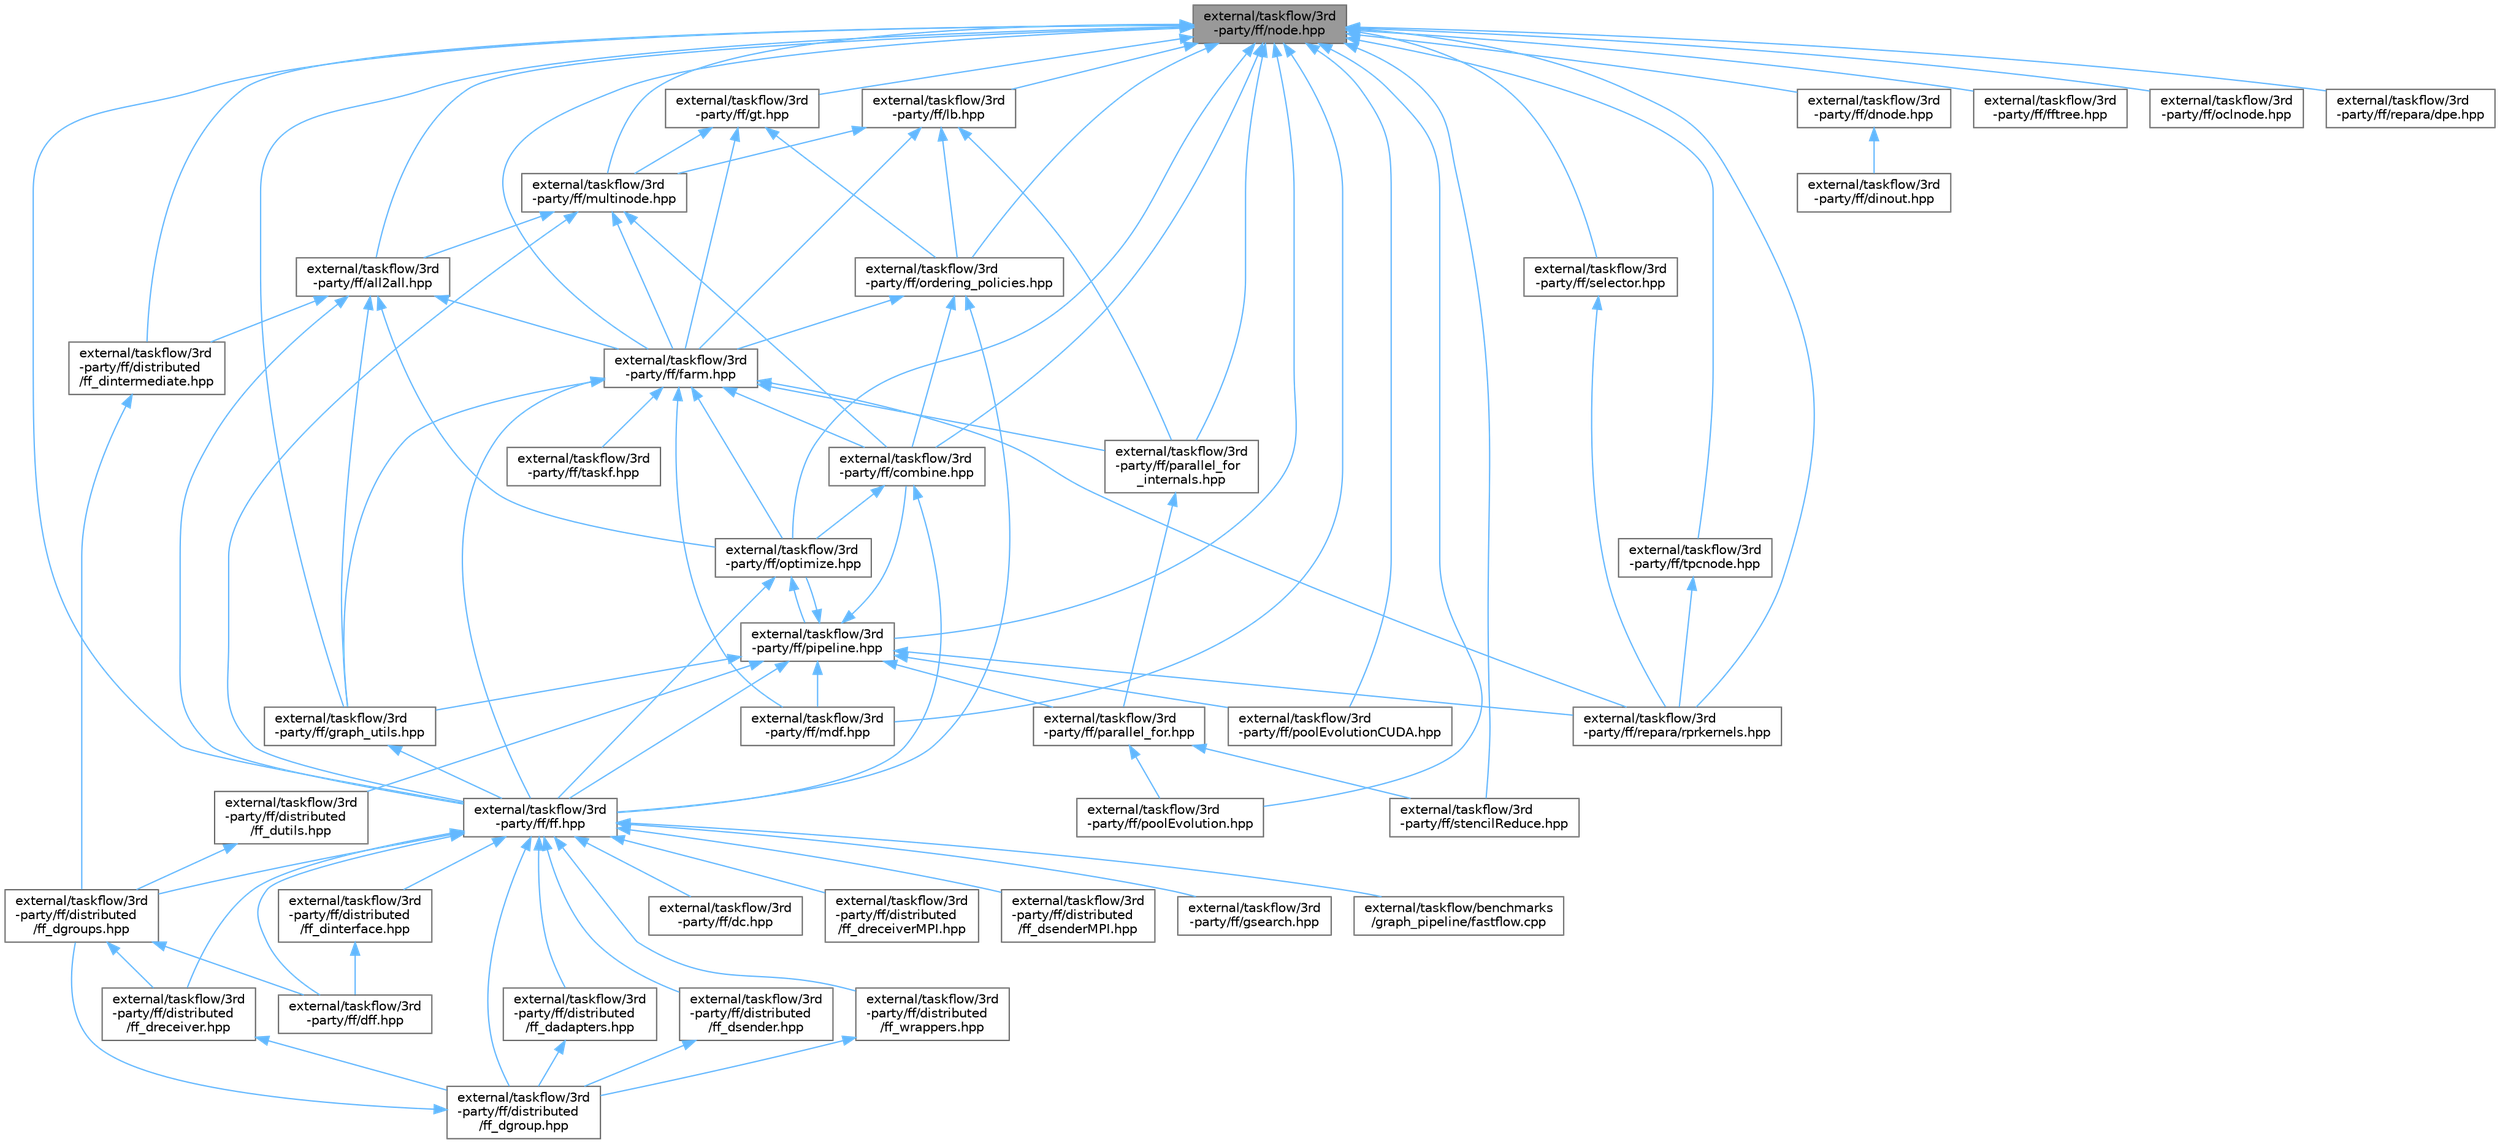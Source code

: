 digraph "external/taskflow/3rd-party/ff/node.hpp"
{
 // LATEX_PDF_SIZE
  bgcolor="transparent";
  edge [fontname=Helvetica,fontsize=10,labelfontname=Helvetica,labelfontsize=10];
  node [fontname=Helvetica,fontsize=10,shape=box,height=0.2,width=0.4];
  Node1 [id="Node000001",label="external/taskflow/3rd\l-party/ff/node.hpp",height=0.2,width=0.4,color="gray40", fillcolor="grey60", style="filled", fontcolor="black",tooltip="FastFlow ff_node"];
  Node1 -> Node2 [id="edge95_Node000001_Node000002",dir="back",color="steelblue1",style="solid",tooltip=" "];
  Node2 [id="Node000002",label="external/taskflow/3rd\l-party/ff/all2all.hpp",height=0.2,width=0.4,color="grey40", fillcolor="white", style="filled",URL="$all2all_8hpp.html",tooltip="FastFlow all-2-all building block"];
  Node2 -> Node3 [id="edge96_Node000002_Node000003",dir="back",color="steelblue1",style="solid",tooltip=" "];
  Node3 [id="Node000003",label="external/taskflow/3rd\l-party/ff/distributed\l/ff_dintermediate.hpp",height=0.2,width=0.4,color="grey40", fillcolor="white", style="filled",URL="$ff__dintermediate_8hpp.html",tooltip=" "];
  Node3 -> Node4 [id="edge97_Node000003_Node000004",dir="back",color="steelblue1",style="solid",tooltip=" "];
  Node4 [id="Node000004",label="external/taskflow/3rd\l-party/ff/distributed\l/ff_dgroups.hpp",height=0.2,width=0.4,color="grey40", fillcolor="white", style="filled",URL="$ff__dgroups_8hpp.html",tooltip=" "];
  Node4 -> Node5 [id="edge98_Node000004_Node000005",dir="back",color="steelblue1",style="solid",tooltip=" "];
  Node5 [id="Node000005",label="external/taskflow/3rd\l-party/ff/dff.hpp",height=0.2,width=0.4,color="grey40", fillcolor="white", style="filled",URL="$dff_8hpp.html",tooltip=" "];
  Node4 -> Node6 [id="edge99_Node000004_Node000006",dir="back",color="steelblue1",style="solid",tooltip=" "];
  Node6 [id="Node000006",label="external/taskflow/3rd\l-party/ff/distributed\l/ff_dreceiver.hpp",height=0.2,width=0.4,color="grey40", fillcolor="white", style="filled",URL="$ff__dreceiver_8hpp.html",tooltip=" "];
  Node6 -> Node7 [id="edge100_Node000006_Node000007",dir="back",color="steelblue1",style="solid",tooltip=" "];
  Node7 [id="Node000007",label="external/taskflow/3rd\l-party/ff/distributed\l/ff_dgroup.hpp",height=0.2,width=0.4,color="grey40", fillcolor="white", style="filled",URL="$ff__dgroup_8hpp.html",tooltip=" "];
  Node7 -> Node4 [id="edge101_Node000007_Node000004",dir="back",color="steelblue1",style="solid",tooltip=" "];
  Node2 -> Node8 [id="edge102_Node000002_Node000008",dir="back",color="steelblue1",style="solid",tooltip=" "];
  Node8 [id="Node000008",label="external/taskflow/3rd\l-party/ff/farm.hpp",height=0.2,width=0.4,color="grey40", fillcolor="white", style="filled",URL="$farm_8hpp.html",tooltip="Farm pattern"];
  Node8 -> Node9 [id="edge103_Node000008_Node000009",dir="back",color="steelblue1",style="solid",tooltip=" "];
  Node9 [id="Node000009",label="external/taskflow/3rd\l-party/ff/combine.hpp",height=0.2,width=0.4,color="grey40", fillcolor="white", style="filled",URL="$combine_8hpp.html",tooltip="FastFlow composition building block"];
  Node9 -> Node10 [id="edge104_Node000009_Node000010",dir="back",color="steelblue1",style="solid",tooltip=" "];
  Node10 [id="Node000010",label="external/taskflow/3rd\l-party/ff/ff.hpp",height=0.2,width=0.4,color="grey40", fillcolor="white", style="filled",URL="$ff_8hpp.html",tooltip=" "];
  Node10 -> Node11 [id="edge105_Node000010_Node000011",dir="back",color="steelblue1",style="solid",tooltip=" "];
  Node11 [id="Node000011",label="external/taskflow/3rd\l-party/ff/dc.hpp",height=0.2,width=0.4,color="grey40", fillcolor="white", style="filled",URL="$dc_8hpp.html",tooltip=" "];
  Node10 -> Node5 [id="edge106_Node000010_Node000005",dir="back",color="steelblue1",style="solid",tooltip=" "];
  Node10 -> Node12 [id="edge107_Node000010_Node000012",dir="back",color="steelblue1",style="solid",tooltip=" "];
  Node12 [id="Node000012",label="external/taskflow/3rd\l-party/ff/distributed\l/ff_dadapters.hpp",height=0.2,width=0.4,color="grey40", fillcolor="white", style="filled",URL="$ff__dadapters_8hpp.html",tooltip=" "];
  Node12 -> Node7 [id="edge108_Node000012_Node000007",dir="back",color="steelblue1",style="solid",tooltip=" "];
  Node10 -> Node7 [id="edge109_Node000010_Node000007",dir="back",color="steelblue1",style="solid",tooltip=" "];
  Node10 -> Node4 [id="edge110_Node000010_Node000004",dir="back",color="steelblue1",style="solid",tooltip=" "];
  Node10 -> Node13 [id="edge111_Node000010_Node000013",dir="back",color="steelblue1",style="solid",tooltip=" "];
  Node13 [id="Node000013",label="external/taskflow/3rd\l-party/ff/distributed\l/ff_dinterface.hpp",height=0.2,width=0.4,color="grey40", fillcolor="white", style="filled",URL="$ff__dinterface_8hpp.html",tooltip=" "];
  Node13 -> Node5 [id="edge112_Node000013_Node000005",dir="back",color="steelblue1",style="solid",tooltip=" "];
  Node10 -> Node6 [id="edge113_Node000010_Node000006",dir="back",color="steelblue1",style="solid",tooltip=" "];
  Node10 -> Node14 [id="edge114_Node000010_Node000014",dir="back",color="steelblue1",style="solid",tooltip=" "];
  Node14 [id="Node000014",label="external/taskflow/3rd\l-party/ff/distributed\l/ff_dreceiverMPI.hpp",height=0.2,width=0.4,color="grey40", fillcolor="white", style="filled",URL="$ff__dreceiver_m_p_i_8hpp.html",tooltip=" "];
  Node10 -> Node15 [id="edge115_Node000010_Node000015",dir="back",color="steelblue1",style="solid",tooltip=" "];
  Node15 [id="Node000015",label="external/taskflow/3rd\l-party/ff/distributed\l/ff_dsender.hpp",height=0.2,width=0.4,color="grey40", fillcolor="white", style="filled",URL="$ff__dsender_8hpp.html",tooltip=" "];
  Node15 -> Node7 [id="edge116_Node000015_Node000007",dir="back",color="steelblue1",style="solid",tooltip=" "];
  Node10 -> Node16 [id="edge117_Node000010_Node000016",dir="back",color="steelblue1",style="solid",tooltip=" "];
  Node16 [id="Node000016",label="external/taskflow/3rd\l-party/ff/distributed\l/ff_dsenderMPI.hpp",height=0.2,width=0.4,color="grey40", fillcolor="white", style="filled",URL="$ff__dsender_m_p_i_8hpp.html",tooltip=" "];
  Node10 -> Node17 [id="edge118_Node000010_Node000017",dir="back",color="steelblue1",style="solid",tooltip=" "];
  Node17 [id="Node000017",label="external/taskflow/3rd\l-party/ff/distributed\l/ff_wrappers.hpp",height=0.2,width=0.4,color="grey40", fillcolor="white", style="filled",URL="$ff__wrappers_8hpp.html",tooltip=" "];
  Node17 -> Node7 [id="edge119_Node000017_Node000007",dir="back",color="steelblue1",style="solid",tooltip=" "];
  Node10 -> Node18 [id="edge120_Node000010_Node000018",dir="back",color="steelblue1",style="solid",tooltip=" "];
  Node18 [id="Node000018",label="external/taskflow/3rd\l-party/ff/gsearch.hpp",height=0.2,width=0.4,color="grey40", fillcolor="white", style="filled",URL="$gsearch_8hpp.html",tooltip="This file implements the graph search skeleton."];
  Node10 -> Node19 [id="edge121_Node000010_Node000019",dir="back",color="steelblue1",style="solid",tooltip=" "];
  Node19 [id="Node000019",label="external/taskflow/benchmarks\l/graph_pipeline/fastflow.cpp",height=0.2,width=0.4,color="grey40", fillcolor="white", style="filled",URL="$fastflow_8cpp.html",tooltip=" "];
  Node9 -> Node20 [id="edge122_Node000009_Node000020",dir="back",color="steelblue1",style="solid",tooltip=" "];
  Node20 [id="Node000020",label="external/taskflow/3rd\l-party/ff/optimize.hpp",height=0.2,width=0.4,color="grey40", fillcolor="white", style="filled",URL="$optimize_8hpp.html",tooltip="FastFlow optimization heuristics"];
  Node20 -> Node10 [id="edge123_Node000020_Node000010",dir="back",color="steelblue1",style="solid",tooltip=" "];
  Node20 -> Node21 [id="edge124_Node000020_Node000021",dir="back",color="steelblue1",style="solid",tooltip=" "];
  Node21 [id="Node000021",label="external/taskflow/3rd\l-party/ff/pipeline.hpp",height=0.2,width=0.4,color="grey40", fillcolor="white", style="filled",URL="$3rd-party_2ff_2pipeline_8hpp.html",tooltip="This file implements the pipeline skeleton, both in the high-level pattern syntax (ff::ff_pipe) and l..."];
  Node21 -> Node9 [id="edge125_Node000021_Node000009",dir="back",color="steelblue1",style="solid",tooltip=" "];
  Node21 -> Node22 [id="edge126_Node000021_Node000022",dir="back",color="steelblue1",style="solid",tooltip=" "];
  Node22 [id="Node000022",label="external/taskflow/3rd\l-party/ff/distributed\l/ff_dutils.hpp",height=0.2,width=0.4,color="grey40", fillcolor="white", style="filled",URL="$ff__dutils_8hpp.html",tooltip=" "];
  Node22 -> Node4 [id="edge127_Node000022_Node000004",dir="back",color="steelblue1",style="solid",tooltip=" "];
  Node21 -> Node10 [id="edge128_Node000021_Node000010",dir="back",color="steelblue1",style="solid",tooltip=" "];
  Node21 -> Node23 [id="edge129_Node000021_Node000023",dir="back",color="steelblue1",style="solid",tooltip=" "];
  Node23 [id="Node000023",label="external/taskflow/3rd\l-party/ff/graph_utils.hpp",height=0.2,width=0.4,color="grey40", fillcolor="white", style="filled",URL="$graph__utils_8hpp.html",tooltip="Utility functions for manipulating the concurrency graph"];
  Node23 -> Node10 [id="edge130_Node000023_Node000010",dir="back",color="steelblue1",style="solid",tooltip=" "];
  Node21 -> Node24 [id="edge131_Node000021_Node000024",dir="back",color="steelblue1",style="solid",tooltip=" "];
  Node24 [id="Node000024",label="external/taskflow/3rd\l-party/ff/mdf.hpp",height=0.2,width=0.4,color="grey40", fillcolor="white", style="filled",URL="$mdf_8hpp.html",tooltip="This file implements the macro dataflow pattern."];
  Node21 -> Node20 [id="edge132_Node000021_Node000020",dir="back",color="steelblue1",style="solid",tooltip=" "];
  Node21 -> Node25 [id="edge133_Node000021_Node000025",dir="back",color="steelblue1",style="solid",tooltip=" "];
  Node25 [id="Node000025",label="external/taskflow/3rd\l-party/ff/parallel_for.hpp",height=0.2,width=0.4,color="grey40", fillcolor="white", style="filled",URL="$parallel__for_8hpp.html",tooltip="It describes the ParallelFor/ParallelForReduce/ParallelForPipeReduce patterns."];
  Node25 -> Node26 [id="edge134_Node000025_Node000026",dir="back",color="steelblue1",style="solid",tooltip=" "];
  Node26 [id="Node000026",label="external/taskflow/3rd\l-party/ff/poolEvolution.hpp",height=0.2,width=0.4,color="grey40", fillcolor="white", style="filled",URL="$pool_evolution_8hpp.html",tooltip="The PoolEvolution pattern models the evolution of a given population."];
  Node25 -> Node27 [id="edge135_Node000025_Node000027",dir="back",color="steelblue1",style="solid",tooltip=" "];
  Node27 [id="Node000027",label="external/taskflow/3rd\l-party/ff/stencilReduce.hpp",height=0.2,width=0.4,color="grey40", fillcolor="white", style="filled",URL="$stencil_reduce_8hpp.html",tooltip=" "];
  Node21 -> Node28 [id="edge136_Node000021_Node000028",dir="back",color="steelblue1",style="solid",tooltip=" "];
  Node28 [id="Node000028",label="external/taskflow/3rd\l-party/ff/poolEvolutionCUDA.hpp",height=0.2,width=0.4,color="grey40", fillcolor="white", style="filled",URL="$pool_evolution_c_u_d_a_8hpp.html",tooltip=" "];
  Node21 -> Node29 [id="edge137_Node000021_Node000029",dir="back",color="steelblue1",style="solid",tooltip=" "];
  Node29 [id="Node000029",label="external/taskflow/3rd\l-party/ff/repara/rprkernels.hpp",height=0.2,width=0.4,color="grey40", fillcolor="white", style="filled",URL="$rprkernels_8hpp.html",tooltip=" "];
  Node8 -> Node10 [id="edge138_Node000008_Node000010",dir="back",color="steelblue1",style="solid",tooltip=" "];
  Node8 -> Node23 [id="edge139_Node000008_Node000023",dir="back",color="steelblue1",style="solid",tooltip=" "];
  Node8 -> Node24 [id="edge140_Node000008_Node000024",dir="back",color="steelblue1",style="solid",tooltip=" "];
  Node8 -> Node20 [id="edge141_Node000008_Node000020",dir="back",color="steelblue1",style="solid",tooltip=" "];
  Node8 -> Node30 [id="edge142_Node000008_Node000030",dir="back",color="steelblue1",style="solid",tooltip=" "];
  Node30 [id="Node000030",label="external/taskflow/3rd\l-party/ff/parallel_for\l_internals.hpp",height=0.2,width=0.4,color="grey40", fillcolor="white", style="filled",URL="$parallel__for__internals_8hpp.html",tooltip="Internal classes and functions for parallel_for/parallel_reduce skeletons."];
  Node30 -> Node25 [id="edge143_Node000030_Node000025",dir="back",color="steelblue1",style="solid",tooltip=" "];
  Node8 -> Node29 [id="edge144_Node000008_Node000029",dir="back",color="steelblue1",style="solid",tooltip=" "];
  Node8 -> Node31 [id="edge145_Node000008_Node000031",dir="back",color="steelblue1",style="solid",tooltip=" "];
  Node31 [id="Node000031",label="external/taskflow/3rd\l-party/ff/taskf.hpp",height=0.2,width=0.4,color="grey40", fillcolor="white", style="filled",URL="$taskf_8hpp.html",tooltip="This file implements a task parallel pattern whose tasks are functions."];
  Node2 -> Node10 [id="edge146_Node000002_Node000010",dir="back",color="steelblue1",style="solid",tooltip=" "];
  Node2 -> Node23 [id="edge147_Node000002_Node000023",dir="back",color="steelblue1",style="solid",tooltip=" "];
  Node2 -> Node20 [id="edge148_Node000002_Node000020",dir="back",color="steelblue1",style="solid",tooltip=" "];
  Node1 -> Node9 [id="edge149_Node000001_Node000009",dir="back",color="steelblue1",style="solid",tooltip=" "];
  Node1 -> Node3 [id="edge150_Node000001_Node000003",dir="back",color="steelblue1",style="solid",tooltip=" "];
  Node1 -> Node32 [id="edge151_Node000001_Node000032",dir="back",color="steelblue1",style="solid",tooltip=" "];
  Node32 [id="Node000032",label="external/taskflow/3rd\l-party/ff/dnode.hpp",height=0.2,width=0.4,color="grey40", fillcolor="white", style="filled",URL="$dnode_8hpp.html",tooltip="Contains the definition of the ff_dnode class, which is an extension of the base class ff_node,..."];
  Node32 -> Node33 [id="edge152_Node000032_Node000033",dir="back",color="steelblue1",style="solid",tooltip=" "];
  Node33 [id="Node000033",label="external/taskflow/3rd\l-party/ff/dinout.hpp",height=0.2,width=0.4,color="grey40", fillcolor="white", style="filled",URL="$dinout_8hpp.html",tooltip=" "];
  Node1 -> Node8 [id="edge153_Node000001_Node000008",dir="back",color="steelblue1",style="solid",tooltip=" "];
  Node1 -> Node10 [id="edge154_Node000001_Node000010",dir="back",color="steelblue1",style="solid",tooltip=" "];
  Node1 -> Node34 [id="edge155_Node000001_Node000034",dir="back",color="steelblue1",style="solid",tooltip=" "];
  Node34 [id="Node000034",label="external/taskflow/3rd\l-party/ff/fftree.hpp",height=0.2,width=0.4,color="grey40", fillcolor="white", style="filled",URL="$fftree_8hpp.html",tooltip=" "];
  Node1 -> Node23 [id="edge156_Node000001_Node000023",dir="back",color="steelblue1",style="solid",tooltip=" "];
  Node1 -> Node35 [id="edge157_Node000001_Node000035",dir="back",color="steelblue1",style="solid",tooltip=" "];
  Node35 [id="Node000035",label="external/taskflow/3rd\l-party/ff/gt.hpp",height=0.2,width=0.4,color="grey40", fillcolor="white", style="filled",URL="$gt_8hpp.html",tooltip="Farm Collector (it is not a ff_node)"];
  Node35 -> Node8 [id="edge158_Node000035_Node000008",dir="back",color="steelblue1",style="solid",tooltip=" "];
  Node35 -> Node36 [id="edge159_Node000035_Node000036",dir="back",color="steelblue1",style="solid",tooltip=" "];
  Node36 [id="Node000036",label="external/taskflow/3rd\l-party/ff/multinode.hpp",height=0.2,width=0.4,color="grey40", fillcolor="white", style="filled",URL="$multinode_8hpp.html",tooltip="FastFlow ff_minode ff_monode and typed versions."];
  Node36 -> Node2 [id="edge160_Node000036_Node000002",dir="back",color="steelblue1",style="solid",tooltip=" "];
  Node36 -> Node9 [id="edge161_Node000036_Node000009",dir="back",color="steelblue1",style="solid",tooltip=" "];
  Node36 -> Node8 [id="edge162_Node000036_Node000008",dir="back",color="steelblue1",style="solid",tooltip=" "];
  Node36 -> Node10 [id="edge163_Node000036_Node000010",dir="back",color="steelblue1",style="solid",tooltip=" "];
  Node35 -> Node37 [id="edge164_Node000035_Node000037",dir="back",color="steelblue1",style="solid",tooltip=" "];
  Node37 [id="Node000037",label="external/taskflow/3rd\l-party/ff/ordering_policies.hpp",height=0.2,width=0.4,color="grey40", fillcolor="white", style="filled",URL="$ordering__policies_8hpp.html",tooltip=" "];
  Node37 -> Node9 [id="edge165_Node000037_Node000009",dir="back",color="steelblue1",style="solid",tooltip=" "];
  Node37 -> Node8 [id="edge166_Node000037_Node000008",dir="back",color="steelblue1",style="solid",tooltip=" "];
  Node37 -> Node10 [id="edge167_Node000037_Node000010",dir="back",color="steelblue1",style="solid",tooltip=" "];
  Node1 -> Node38 [id="edge168_Node000001_Node000038",dir="back",color="steelblue1",style="solid",tooltip=" "];
  Node38 [id="Node000038",label="external/taskflow/3rd\l-party/ff/lb.hpp",height=0.2,width=0.4,color="grey40", fillcolor="white", style="filled",URL="$lb_8hpp.html",tooltip="Farm Emitter (not a ff_node)"];
  Node38 -> Node8 [id="edge169_Node000038_Node000008",dir="back",color="steelblue1",style="solid",tooltip=" "];
  Node38 -> Node36 [id="edge170_Node000038_Node000036",dir="back",color="steelblue1",style="solid",tooltip=" "];
  Node38 -> Node37 [id="edge171_Node000038_Node000037",dir="back",color="steelblue1",style="solid",tooltip=" "];
  Node38 -> Node30 [id="edge172_Node000038_Node000030",dir="back",color="steelblue1",style="solid",tooltip=" "];
  Node1 -> Node24 [id="edge173_Node000001_Node000024",dir="back",color="steelblue1",style="solid",tooltip=" "];
  Node1 -> Node36 [id="edge174_Node000001_Node000036",dir="back",color="steelblue1",style="solid",tooltip=" "];
  Node1 -> Node39 [id="edge175_Node000001_Node000039",dir="back",color="steelblue1",style="solid",tooltip=" "];
  Node39 [id="Node000039",label="external/taskflow/3rd\l-party/ff/oclnode.hpp",height=0.2,width=0.4,color="grey40", fillcolor="white", style="filled",URL="$oclnode_8hpp.html",tooltip="FastFlow OpenCL interface node"];
  Node1 -> Node20 [id="edge176_Node000001_Node000020",dir="back",color="steelblue1",style="solid",tooltip=" "];
  Node1 -> Node37 [id="edge177_Node000001_Node000037",dir="back",color="steelblue1",style="solid",tooltip=" "];
  Node1 -> Node30 [id="edge178_Node000001_Node000030",dir="back",color="steelblue1",style="solid",tooltip=" "];
  Node1 -> Node21 [id="edge179_Node000001_Node000021",dir="back",color="steelblue1",style="solid",tooltip=" "];
  Node1 -> Node26 [id="edge180_Node000001_Node000026",dir="back",color="steelblue1",style="solid",tooltip=" "];
  Node1 -> Node28 [id="edge181_Node000001_Node000028",dir="back",color="steelblue1",style="solid",tooltip=" "];
  Node1 -> Node40 [id="edge182_Node000001_Node000040",dir="back",color="steelblue1",style="solid",tooltip=" "];
  Node40 [id="Node000040",label="external/taskflow/3rd\l-party/ff/repara/dpe.hpp",height=0.2,width=0.4,color="grey40", fillcolor="white", style="filled",URL="$dpe_8hpp.html",tooltip=" "];
  Node1 -> Node29 [id="edge183_Node000001_Node000029",dir="back",color="steelblue1",style="solid",tooltip=" "];
  Node1 -> Node41 [id="edge184_Node000001_Node000041",dir="back",color="steelblue1",style="solid",tooltip=" "];
  Node41 [id="Node000041",label="external/taskflow/3rd\l-party/ff/selector.hpp",height=0.2,width=0.4,color="grey40", fillcolor="white", style="filled",URL="$selector_8hpp.html",tooltip=" "];
  Node41 -> Node29 [id="edge185_Node000041_Node000029",dir="back",color="steelblue1",style="solid",tooltip=" "];
  Node1 -> Node27 [id="edge186_Node000001_Node000027",dir="back",color="steelblue1",style="solid",tooltip=" "];
  Node1 -> Node42 [id="edge187_Node000001_Node000042",dir="back",color="steelblue1",style="solid",tooltip=" "];
  Node42 [id="Node000042",label="external/taskflow/3rd\l-party/ff/tpcnode.hpp",height=0.2,width=0.4,color="grey40", fillcolor="white", style="filled",URL="$tpcnode_8hpp.html",tooltip="FastFlow Thread Pool Composer (TPC) interface node"];
  Node42 -> Node29 [id="edge188_Node000042_Node000029",dir="back",color="steelblue1",style="solid",tooltip=" "];
}
